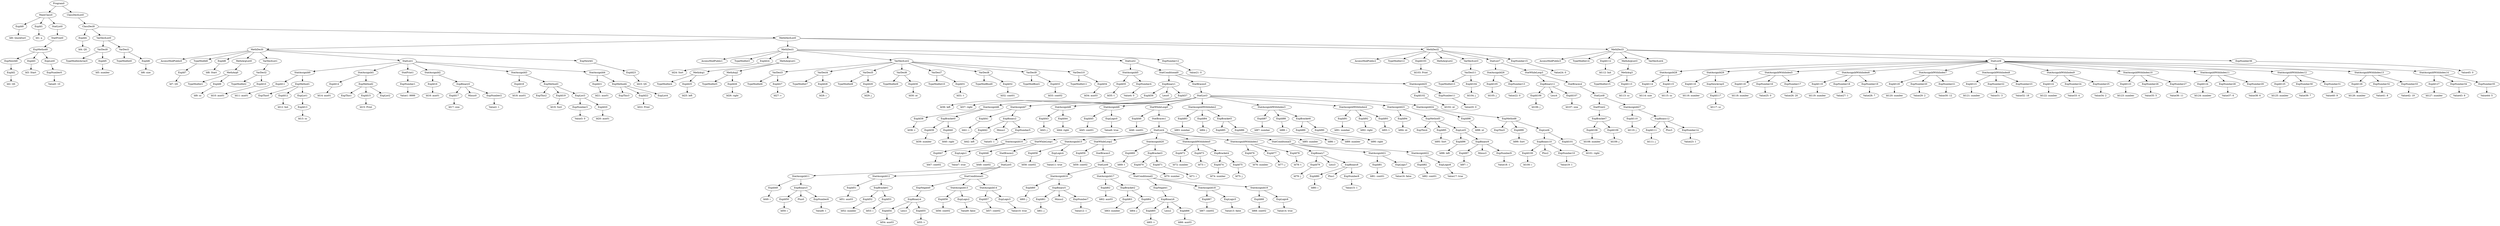 digraph {
	ordering = out;
	ClassDeclList0 -> ClassDecl0;
	ExpNumber36 -> "Value45: 0";
	ExpNumber34 -> "Value43: 9";
	ExpNumber33 -> "Value42: 19";
	ExpId126 -> "Id126: number";
	ExpNumber30 -> "Value39: 7";
	StatAssignIdWithIndex12 -> ExpId125;
	StatAssignIdWithIndex12 -> ExpNumber30;
	StatAssignIdWithIndex12 -> ExpNumber31;
	ExpNumber29 -> "Value38: 6";
	StatAssignIdWithIndex11 -> ExpId124;
	StatAssignIdWithIndex11 -> ExpNumber28;
	StatAssignIdWithIndex11 -> ExpNumber29;
	ExpNumber25 -> "Value34: 2";
	ExpNumber22 -> "Value31: 3";
	ExpId121 -> "Id121: number";
	StatAssignIdWithIndex7 -> ExpId120;
	StatAssignIdWithIndex7 -> ExpNumber20;
	StatAssignIdWithIndex7 -> ExpNumber21;
	ExpId119 -> "Id119: number";
	ExpNumber17 -> "Value26: 20";
	ExpNumber21 -> "Value30: 12";
	StatAssignIdWithIndex5 -> ExpId118;
	StatAssignIdWithIndex5 -> ExpNumber16;
	StatAssignIdWithIndex5 -> ExpNumber17;
	ExpNewArray0 -> ExpId117;
	ExpId116 -> "Id116: number";
	StatList9 -> StatAssignId28;
	StatList9 -> StatAssignId29;
	StatList9 -> StatAssignIdWithIndex5;
	StatList9 -> StatAssignIdWithIndex6;
	StatList9 -> StatAssignIdWithIndex7;
	StatList9 -> StatAssignIdWithIndex8;
	StatList9 -> StatAssignIdWithIndex9;
	StatList9 -> StatAssignIdWithIndex10;
	StatList9 -> StatAssignIdWithIndex11;
	StatList9 -> StatAssignIdWithIndex12;
	StatList9 -> StatAssignIdWithIndex13;
	StatList9 -> StatAssignIdWithIndex14;
	ExpId115 -> "Id115: sz";
	StatAssignId28 -> ExpId114;
	StatAssignId28 -> ExpId115;
	ExpId114 -> "Id114: size";
	ExpId113 -> "Id113: sz";
	MethArg3 -> TypeModInt15;
	MethArg3 -> ExpId113;
	MethDecl3 -> AccessModPublic3;
	MethDecl3 -> TypeModInt14;
	MethDecl3 -> ExpId112;
	MethDecl3 -> MethArgList3;
	MethDecl3 -> VarDeclList4;
	MethDecl3 -> StatList9;
	MethDecl3 -> ExpNumber36;
	StatAssignIdWithIndex10 -> ExpId123;
	StatAssignIdWithIndex10 -> ExpNumber26;
	StatAssignIdWithIndex10 -> ExpNumber27;
	ExpNumber15 -> "Value24: 0";
	StatBraces4 -> StatList8;
	ExpNumber14 -> "Value23: 1";
	ExpBinary12 -> ExpId111;
	ExpBinary12 -> Plus3;
	ExpBinary12 -> ExpNumber14;
	ExpId110 -> "Id110: j";
	StatList8 -> StatPrint2;
	StatList8 -> StatAssignId27;
	ExpBracket7 -> ExpId108;
	ExpBracket7 -> ExpId109;
	StatWhileLoop3 -> ExpBinary11;
	StatWhileLoop3 -> StatBraces4;
	ExpBinary11 -> ExpId106;
	ExpBinary11 -> Less4;
	ExpBinary11 -> ExpId107;
	ExpId106 -> "Id106: j";
	StatList7 -> StatAssignId26;
	StatList7 -> StatWhileLoop3;
	VarDeclList3 -> VarDecl11;
	VarDecl11 -> TypeModInt13;
	VarDecl11 -> ExpId104;
	MethDecl2 -> AccessModPublic2;
	MethDecl2 -> TypeModInt12;
	MethDecl2 -> ExpId103;
	MethDecl2 -> MethArgList2;
	MethDecl2 -> VarDeclList3;
	MethDecl2 -> StatList7;
	MethDecl2 -> ExpNumber15;
	StatAssignIdWithIndex8 -> ExpId121;
	StatAssignIdWithIndex8 -> ExpNumber22;
	StatAssignIdWithIndex8 -> ExpNumber23;
	ExpNumber12 -> "Value21: 0";
	ExpNumber11 -> "Value20: 0";
	StatAssignId25 -> ExpId102;
	StatAssignId25 -> ExpNumber11;
	ExpNumber16 -> "Value25: 0";
	ExpId102 -> "Id102: nt";
	ExpNumber27 -> "Value36: 11";
	ExpId109 -> "Id109: j";
	StatBraces0 -> StatList3;
	ExpList6 -> ExpBinary10;
	ExpList6 -> ExpId101;
	ExpBinary10 -> ExpId100;
	ExpBinary10 -> Plus2;
	ExpBinary10 -> ExpNumber10;
	ExpId100 -> "Id100: i";
	ExpNumber28 -> "Value37: 6";
	ExpId99 -> "Id99: Sort";
	ExpMethod6 -> ExpThis5;
	ExpMethod6 -> ExpId99;
	ExpMethod6 -> ExpList6;
	StatAssignId24 -> ExpId98;
	StatAssignId24 -> ExpMethod6;
	ExpId98 -> "Id98: nt";
	ExpBinary9 -> ExpId97;
	ExpBinary9 -> Minus3;
	ExpBinary9 -> ExpNumber9;
	ExpId97 -> "Id97: i";
	ExpNumber26 -> "Value35: 5";
	ExpList5 -> ExpId96;
	ExpList5 -> ExpBinary9;
	ExpId120 -> "Id120: number";
	StatAssignId26 -> ExpId105;
	StatAssignId26 -> ExpNumber13;
	ExpMethod5 -> ExpThis4;
	ExpMethod5 -> ExpId95;
	ExpMethod5 -> ExpList5;
	ExpId94 -> "Id94: nt";
	ExpId92 -> "Id92: right";
	StatAssignIdWithIndex4 -> ExpId91;
	StatAssignIdWithIndex4 -> ExpId92;
	StatAssignIdWithIndex4 -> ExpId93;
	ExpId91 -> "Id91: number";
	ExpId90 -> "Id90: right";
	ExpId89 -> "Id89: number";
	StatAssignIdWithIndex6 -> ExpId119;
	StatAssignIdWithIndex6 -> ExpNumber18;
	StatAssignIdWithIndex6 -> ExpNumber19;
	StatAssignIdWithIndex3 -> ExpId87;
	StatAssignIdWithIndex3 -> ExpId88;
	StatAssignIdWithIndex3 -> ExpBracket6;
	ExpId86 -> "Id86: i";
	ExpId85 -> "Id85: number";
	StatAssignIdWithIndex2 -> ExpId83;
	StatAssignIdWithIndex2 -> ExpId84;
	StatAssignIdWithIndex2 -> ExpBracket5;
	ExpNumber32 -> "Value41: 8";
	ExpId39 -> "Id39: number";
	ExpId123 -> "Id123: number";
	StatAssignId14 -> ExpId57;
	StatAssignId14 -> ExpLogic3;
	StatConditional0 -> ExpBinary1;
	StatConditional0 -> StatBraces0;
	StatConditional0 -> StatAssignId25;
	ExpId34 -> "Id34: aux03";
	ExpMethod3 -> ExpThis2;
	ExpMethod3 -> ExpId19;
	ExpMethod3 -> ExpList3;
	ExpId117 -> "Id117: sz";
	ExpId36 -> "Id36: left";
	ExpNumber7 -> "Value12: 1";
	ExpId84 -> "Id84: j";
	VarDecl8 -> TypeModBool0;
	VarDecl8 -> ExpId32;
	ExpId124 -> "Id124: number";
	ExpId31 -> "Id31: t";
	ExpId88 -> "Id88: i";
	ExpId30 -> "Id30: nt";
	ExpId54 -> "Id54: aux03";
	ExpId108 -> "Id108: number";
	ExpId64 -> "Id64: j";
	ExpId37 -> "Id37: right";
	StatAssignIdWithIndex14 -> ExpId127;
	StatAssignIdWithIndex14 -> ExpNumber34;
	StatAssignIdWithIndex14 -> ExpNumber35;
	VarDecl4 -> TypeModInt7;
	VarDecl4 -> ExpId28;
	StatAssignId9 -> ExpId45;
	StatAssignId9 -> ExpLogic0;
	ExpId73 -> "Id73: i";
	VarDecl3 -> TypeModInt6;
	VarDecl3 -> ExpId27;
	ExpId104 -> "Id104: j";
	ExpId25 -> "Id25: left";
	MethArg1 -> TypeModInt4;
	MethArg1 -> ExpId25;
	ExpId24 -> "Id24: Sort";
	MethDeclList0 -> MethDecl0;
	MethDeclList0 -> MethDecl1;
	MethDeclList0 -> MethDecl2;
	MethDeclList0 -> MethDecl3;
	ExpId65 -> "Id65: v";
	Program0 -> MainClass0;
	Program0 -> ClassDeclList0;
	ExpNewId1 -> ExpId23;
	ExpId1 -> "Id1: a";
	ExpId95 -> "Id95: Sort";
	VarDeclList2 -> VarDecl3;
	VarDeclList2 -> VarDecl4;
	VarDeclList2 -> VarDecl5;
	VarDeclList2 -> VarDecl6;
	VarDeclList2 -> VarDecl7;
	VarDeclList2 -> VarDecl8;
	VarDeclList2 -> VarDecl9;
	VarDeclList2 -> VarDecl10;
	ExpList3 -> ExpNumber3;
	ExpList3 -> ExpId20;
	StatList5 -> StatAssignId11;
	StatList5 -> StatAssignId12;
	StatList5 -> StatConditional1;
	StatAssignId3 -> ExpId18;
	StatAssignId3 -> ExpMethod3;
	StatAssignId21 -> ExpId81;
	StatAssignId21 -> ExpLogic7;
	ExpId83 -> "Id83: number";
	StatAssignId4 -> ExpId21;
	StatAssignId4 -> ExpMethod4;
	ExpId45 -> "Id45: cont01";
	ExpMethod4 -> ExpThis3;
	ExpMethod4 -> ExpId22;
	ExpMethod4 -> ExpList4;
	ExpId5 -> "Id5: number";
	StatAssignId0 -> ExpId11;
	StatAssignId0 -> ExpMethod1;
	StatAssignIdWithIndex13 -> ExpId126;
	StatAssignIdWithIndex13 -> ExpNumber32;
	StatAssignIdWithIndex13 -> ExpNumber33;
	StatAssignId13 -> ExpId56;
	StatAssignId13 -> ExpLogic2;
	ClassDecl0 -> ExpId4;
	ClassDecl0 -> VarDeclList0;
	ClassDecl0 -> MethDeclList0;
	ExpMethod0 -> ExpNewId0;
	ExpMethod0 -> ExpId3;
	ExpMethod0 -> ExpList0;
	ExpNumber13 -> "Value22: 0";
	ExpNumber10 -> "Value19: 1";
	ExpId96 -> "Id96: left";
	ExpId53 -> "Id53: i";
	ExpLogic6 -> "Value14: true";
	MethDecl0 -> AccessModPublic0;
	MethDecl0 -> TypeModId0;
	MethDecl0 -> ExpId8;
	MethDecl0 -> MethArgList0;
	MethDecl0 -> VarDeclList1;
	MethDecl0 -> StatList1;
	MethDecl0 -> ExpNewId1;
	ExpNewId0 -> ExpId2;
	ExpNumber24 -> "Value33: 4";
	ExpId14 -> "Id14: aux01";
	StatList0 -> StatPrint0;
	StatPrint1 -> ExpNumber1;
	ExpId63 -> "Id63: number";
	TypeModId0 -> ExpId7;
	MethArgList3 -> MethArg3;
	ExpId40 -> "Id40: right";
	MethDecl1 -> AccessModPublic1;
	MethDecl1 -> TypeModInt3;
	MethDecl1 -> ExpId24;
	MethDecl1 -> MethArgList1;
	MethDecl1 -> VarDeclList2;
	MethDecl1 -> StatList2;
	MethDecl1 -> ExpNumber12;
	ExpNumber23 -> "Value32: 18";
	ExpId33 -> "Id33: cont02";
	VarDecl1 -> TypeModInt0;
	VarDecl1 -> ExpId6;
	ExpId28 -> "Id28: i";
	ExpMethod1 -> ExpThis0;
	ExpMethod1 -> ExpId12;
	ExpMethod1 -> ExpList1;
	ExpBinary8 -> ExpId80;
	ExpBinary8 -> Plus1;
	ExpBinary8 -> ExpNumber8;
	ExpId93 -> "Id93: t";
	StatAssignId6 -> ExpId38;
	StatAssignId6 -> ExpBracket0;
	StatPrint2 -> ExpBracket7;
	StatAssignId5 -> ExpId35;
	StatAssignId5 -> ExpNumber4;
	ExpId23 -> "Id23: QS";
	ExpId35 -> "Id35: t";
	ExpBracket0 -> ExpId39;
	ExpBracket0 -> ExpId40;
	ExpNumber31 -> "Value40: 9";
	ExpId0 -> "Id0: QuickSort";
	MainClass0 -> ExpId0;
	MainClass0 -> ExpId1;
	MainClass0 -> StatList0;
	ExpId3 -> "Id3: Start";
	ExpId118 -> "Id118: number";
	ExpId13 -> "Id13: sz";
	ExpId26 -> "Id26: right";
	MethArg2 -> TypeModInt5;
	MethArg2 -> ExpId26;
	ExpBinary1 -> ExpId36;
	ExpBinary1 -> Less0;
	ExpBinary1 -> ExpId37;
	ExpId107 -> "Id107: size";
	ExpId4 -> "Id4: QS";
	VarDecl0 -> TypeModIntArray0;
	VarDecl0 -> ExpId5;
	ExpId7 -> "Id7: QS";
	MethArg0 -> TypeModInt1;
	MethArg0 -> ExpId9;
	StatPrint0 -> ExpMethod0;
	ExpId10 -> "Id10: aux01";
	ExpNumber3 -> "Value3: 0";
	ExpNumber0 -> "Value0: 10";
	ExpLogic3 -> "Value10: true";
	VarDeclList1 -> VarDecl2;
	ExpId87 -> "Id87: number";
	MethArgList0 -> MethArg0;
	ExpBinary0 -> ExpId17;
	ExpBinary0 -> Minus0;
	ExpBinary0 -> ExpNumber2;
	ExpBracket1 -> ExpId52;
	ExpBracket1 -> ExpId53;
	VarDecl7 -> TypeModInt10;
	VarDecl7 -> ExpId31;
	StatList3 -> StatAssignId6;
	StatList3 -> StatAssignId7;
	StatList3 -> StatAssignId8;
	StatList3 -> StatAssignId9;
	StatList3 -> StatWhileLoop0;
	StatList3 -> StatAssignIdWithIndex2;
	StatList3 -> StatAssignIdWithIndex3;
	StatList3 -> StatAssignIdWithIndex4;
	StatList3 -> StatAssignId23;
	StatList3 -> StatAssignId24;
	ExpId16 -> "Id16: aux01";
	StatAssignId23 -> ExpId94;
	StatAssignId23 -> ExpMethod5;
	ExpList1 -> ExpId13;
	VarDecl9 -> TypeModBool1;
	VarDecl9 -> ExpId33;
	ExpBinary4 -> ExpId54;
	ExpBinary4 -> Less1;
	ExpBinary4 -> ExpId55;
	StatList1 -> StatAssignId0;
	StatList1 -> StatAssignId1;
	StatList1 -> StatPrint1;
	StatList1 -> StatAssignId2;
	StatList1 -> StatAssignId3;
	StatList1 -> StatAssignId4;
	ExpId105 -> "Id105: j";
	VarDecl5 -> TypeModInt8;
	VarDecl5 -> ExpId29;
	StatAssignId11 -> ExpId49;
	StatAssignId11 -> ExpBinary3;
	ExpId27 -> "Id27: v";
	StatAssignId1 -> ExpId14;
	StatAssignId1 -> ExpMethod2;
	ExpId9 -> "Id9: sz";
	ExpId15 -> "Id15: Print";
	ExpId111 -> "Id111: j";
	ExpId49 -> "Id49: i";
	VarDecl2 -> TypeModInt2;
	VarDecl2 -> ExpId10;
	ExpId2 -> "Id2: QS";
	ExpMethod2 -> ExpThis1;
	ExpMethod2 -> ExpId15;
	ExpMethod2 -> ExpList2;
	VarDecl6 -> TypeModInt9;
	VarDecl6 -> ExpId30;
	ExpId17 -> "Id17: size";
	ExpId77 -> "Id77: j";
	ExpId29 -> "Id29: j";
	ExpNumber1 -> "Value1: 9999";
	StatAssignId27 -> ExpId110;
	StatAssignId27 -> ExpBinary12;
	VarDecl10 -> TypeModInt11;
	VarDecl10 -> ExpId34;
	ExpId21 -> "Id21: aux01";
	StatAssignId2 -> ExpId16;
	StatAssignId2 -> ExpBinary0;
	ExpId66 -> "Id66: aux03";
	ExpId125 -> "Id125: number";
	ExpId41 -> "Id41: i";
	MethArgList1 -> MethArg1;
	MethArgList1 -> MethArg2;
	ExpId42 -> "Id42: left";
	ExpId112 -> "Id112: Init";
	ExpId80 -> "Id80: i";
	ExpId11 -> "Id11: aux01";
	ExpId20 -> "Id20: aux01";
	StatConditional2 -> ExpNegate1;
	StatConditional2 -> StatAssignId18;
	StatConditional2 -> StatAssignId19;
	ExpBinary2 -> ExpId42;
	ExpBinary2 -> Minus1;
	ExpBinary2 -> ExpNumber5;
	ExpNumber20 -> "Value29: 2";
	ExpNumber5 -> "Value5: 1";
	VarDeclList0 -> VarDecl0;
	VarDeclList0 -> VarDecl1;
	ExpId78 -> "Id78: t";
	ExpBinary6 -> ExpId65;
	ExpBinary6 -> Less2;
	ExpBinary6 -> ExpId66;
	StatAssignId8 -> ExpId43;
	StatAssignId8 -> ExpId44;
	ExpId44 -> "Id44: right";
	ExpId127 -> "Id127: number";
	ExpLogic0 -> "Value6: true";
	ExpList0 -> ExpNumber0;
	ExpId46 -> "Id46: cont01";
	ExpBinary3 -> ExpId50;
	ExpBinary3 -> Plus0;
	ExpBinary3 -> ExpNumber6;
	StatWhileLoop2 -> ExpId59;
	StatWhileLoop2 -> StatBraces3;
	ExpId47 -> "Id47: cont02";
	StatAssignId10 -> ExpId47;
	StatAssignId10 -> ExpLogic1;
	ExpLogic1 -> "Value7: true";
	ExpId48 -> "Id48: cont02";
	ExpNumber9 -> "Value18: 1";
	ExpId19 -> "Id19: Sort";
	StatWhileLoop1 -> ExpId48;
	StatWhileLoop1 -> StatBraces2;
	ExpNegate1 -> ExpBinary6;
	ExpId61 -> "Id61: j";
	ExpId50 -> "Id50: i";
	ExpNumber6 -> "Value8: 1";
	ExpId32 -> "Id32: cont01";
	StatAssignId12 -> ExpId51;
	StatAssignId12 -> ExpBracket1;
	ExpNumber35 -> "Value44: 5";
	ExpId122 -> "Id122: number";
	ExpId52 -> "Id52: number";
	ExpId18 -> "Id18: aux01";
	StatConditional3 -> ExpBinary7;
	StatConditional3 -> StatAssignId21;
	StatConditional3 -> StatAssignId22;
	ExpId55 -> "Id55: v";
	ExpId51 -> "Id51: aux03";
	ExpNegate0 -> ExpBinary4;
	StatConditional1 -> ExpNegate0;
	StatConditional1 -> StatAssignId13;
	StatConditional1 -> StatAssignId14;
	ExpId56 -> "Id56: cont02";
	ExpId103 -> "Id103: Print";
	ExpId101 -> "Id101: right";
	ExpLogic2 -> "Value9: false";
	StatList2 -> StatAssignId5;
	StatList2 -> StatConditional0;
	ExpId60 -> "Id60: j";
	ExpNumber2 -> "Value2: 1";
	ExpId57 -> "Id57: cont02";
	StatAssignId29 -> ExpId116;
	StatAssignId29 -> ExpNewArray0;
	StatBraces2 -> StatList5;
	ExpNumber19 -> "Value28: 7";
	ExpBracket6 -> ExpId89;
	ExpBracket6 -> ExpId90;
	ExpId58 -> "Id58: cont02";
	StatAssignId15 -> ExpId58;
	StatAssignId15 -> ExpLogic4;
	StatWhileLoop0 -> ExpId46;
	StatWhileLoop0 -> StatBraces1;
	ExpLogic4 -> "Value11: true";
	ExpId59 -> "Id59: cont02";
	StatAssignId16 -> ExpId60;
	StatAssignId16 -> ExpBinary5;
	ExpId69 -> "Id69: t";
	StatBraces3 -> StatList6;
	ExpId22 -> "Id22: Print";
	StatList6 -> StatAssignId16;
	StatList6 -> StatAssignId17;
	StatList6 -> StatConditional2;
	ExpBracket2 -> ExpId63;
	ExpBracket2 -> ExpId64;
	ExpId62 -> "Id62: aux03";
	StatAssignId17 -> ExpId62;
	StatAssignId17 -> ExpBracket2;
	ExpId81 -> "Id81: cont01";
	ExpNumber8 -> "Value15: 1";
	ExpId67 -> "Id67: cont02";
	StatAssignId18 -> ExpId67;
	StatAssignId18 -> ExpLogic5;
	ExpNumber18 -> "Value27: 1";
	ExpLogic5 -> "Value13: false";
	ExpId6 -> "Id6: size";
	ExpId68 -> "Id68: cont02";
	StatAssignId19 -> ExpId68;
	StatAssignId19 -> ExpLogic6;
	StatAssignId20 -> ExpId69;
	StatAssignId20 -> ExpBracket3;
	ExpId70 -> "Id70: number";
	ExpBracket5 -> ExpId85;
	ExpBracket5 -> ExpId86;
	ExpId38 -> "Id38: v";
	ExpBracket3 -> ExpId70;
	ExpBracket3 -> ExpId71;
	ExpId43 -> "Id43: j";
	ExpId71 -> "Id71: i";
	ExpId72 -> "Id72: number";
	StatAssignId7 -> ExpId41;
	StatAssignId7 -> ExpBinary2;
	StatAssignIdWithIndex0 -> ExpId72;
	StatAssignIdWithIndex0 -> ExpId73;
	StatAssignIdWithIndex0 -> ExpBracket4;
	ExpId74 -> "Id74: number";
	StatAssignIdWithIndex9 -> ExpId122;
	StatAssignIdWithIndex9 -> ExpNumber24;
	StatAssignIdWithIndex9 -> ExpNumber25;
	ExpBracket4 -> ExpId74;
	ExpBracket4 -> ExpId75;
	ExpId12 -> "Id12: Init";
	ExpId75 -> "Id75: j";
	ExpId76 -> "Id76: number";
	ExpNumber4 -> "Value4: 0";
	StatAssignIdWithIndex1 -> ExpId76;
	StatAssignIdWithIndex1 -> ExpId77;
	StatAssignIdWithIndex1 -> ExpId78;
	ExpId79 -> "Id79: j";
	ExpBinary5 -> ExpId61;
	ExpBinary5 -> Minus2;
	ExpBinary5 -> ExpNumber7;
	ExpBinary7 -> ExpId79;
	ExpBinary7 -> Less3;
	ExpBinary7 -> ExpBinary8;
	ExpLogic7 -> "Value16: false";
	ExpId82 -> "Id82: cont01";
	StatAssignId22 -> ExpId82;
	StatAssignId22 -> ExpLogic8;
	StatList4 -> StatAssignId10;
	StatList4 -> StatWhileLoop1;
	StatList4 -> StatAssignId15;
	StatList4 -> StatWhileLoop2;
	StatList4 -> StatAssignId20;
	StatList4 -> StatAssignIdWithIndex0;
	StatList4 -> StatAssignIdWithIndex1;
	StatList4 -> StatConditional3;
	ExpLogic8 -> "Value17: true";
	ExpId8 -> "Id8: Start";
	StatBraces1 -> StatList4;
}

